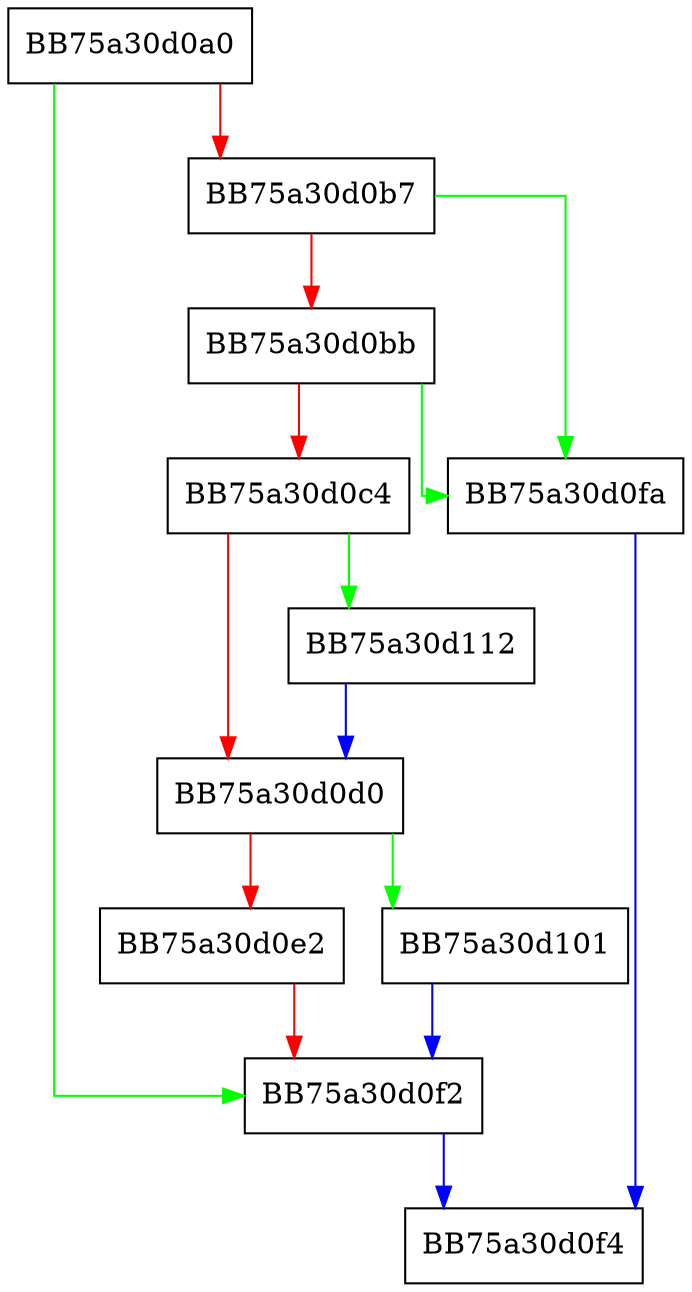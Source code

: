 digraph HttpUrlNdatCallback {
  node [shape="box"];
  graph [splines=ortho];
  BB75a30d0a0 -> BB75a30d0f2 [color="green"];
  BB75a30d0a0 -> BB75a30d0b7 [color="red"];
  BB75a30d0b7 -> BB75a30d0fa [color="green"];
  BB75a30d0b7 -> BB75a30d0bb [color="red"];
  BB75a30d0bb -> BB75a30d0fa [color="green"];
  BB75a30d0bb -> BB75a30d0c4 [color="red"];
  BB75a30d0c4 -> BB75a30d112 [color="green"];
  BB75a30d0c4 -> BB75a30d0d0 [color="red"];
  BB75a30d0d0 -> BB75a30d101 [color="green"];
  BB75a30d0d0 -> BB75a30d0e2 [color="red"];
  BB75a30d0e2 -> BB75a30d0f2 [color="red"];
  BB75a30d0f2 -> BB75a30d0f4 [color="blue"];
  BB75a30d0fa -> BB75a30d0f4 [color="blue"];
  BB75a30d101 -> BB75a30d0f2 [color="blue"];
  BB75a30d112 -> BB75a30d0d0 [color="blue"];
}